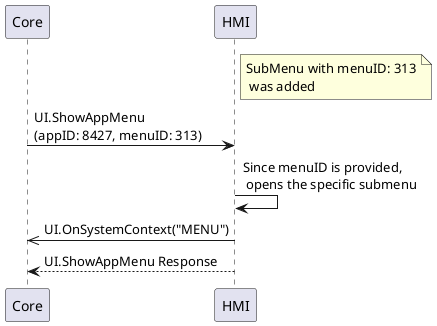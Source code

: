 @startuml ShowAppMenu_MenuID
participant Core
participant HMI

note right of HMI: SubMenu with menuID: 313\n was added

Core -> HMI: UI.ShowAppMenu\n(appID: 8427, menuID: 313)
HMI -> HMI: Since menuID is provided,\n opens the specific submenu
HMI ->> Core: UI.OnSystemContext("MENU")
HMI --> Core: UI.ShowAppMenu Response

@enduml